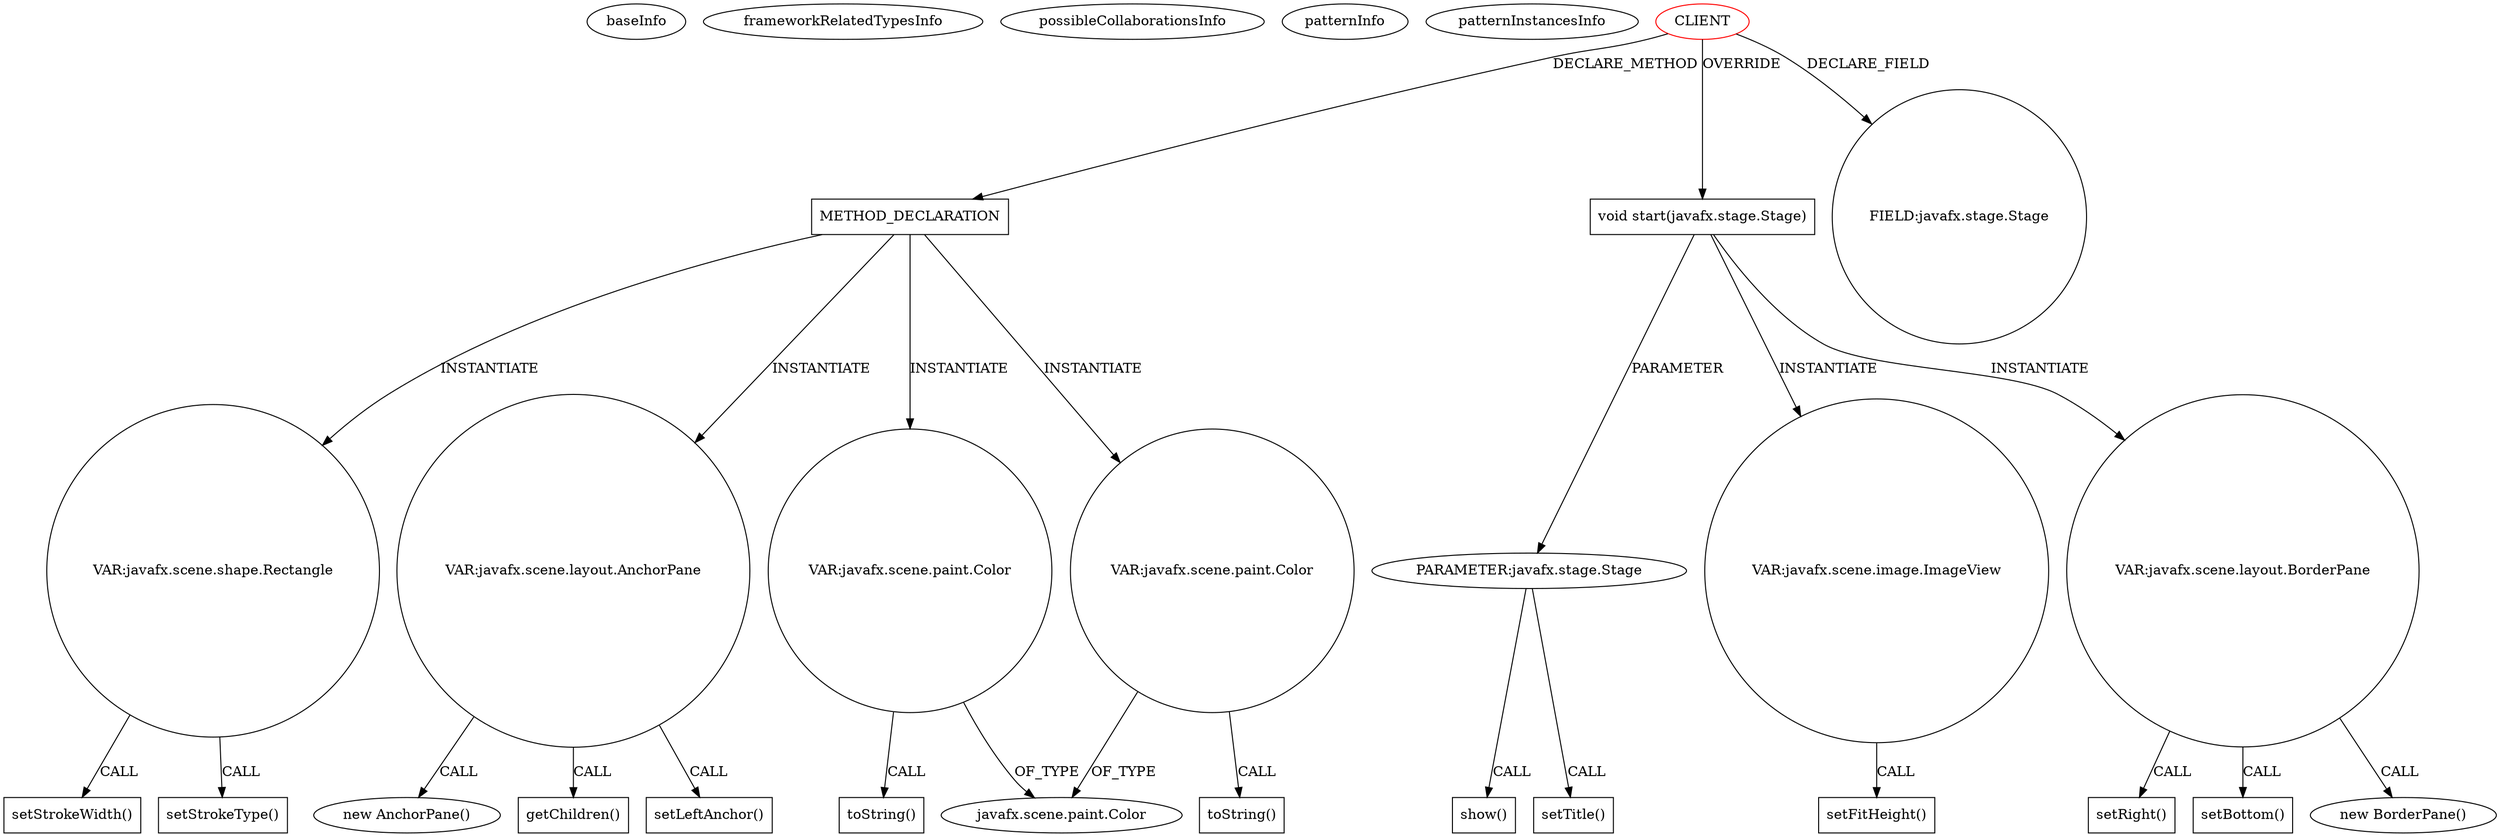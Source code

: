 digraph {
baseInfo[graphId=2966,category="pattern",isAnonymous=false,possibleRelation=false]
frameworkRelatedTypesInfo[]
possibleCollaborationsInfo[]
patternInfo[frequency=2.0,patternRootClient=0]
patternInstancesInfo[0="Baschdl578-ColorReduction~/Baschdl578-ColorReduction/ColorReduction-master/src/main/java/edu/kit/ipd/swt1/SimpleColorReduction/UI.java~UI~149",1="Baschdl578-ColorReduction~/Baschdl578-ColorReduction/ColorReduction-master/src/main/java/edu/kit/ipd/swt1/SimpleColorReduction/PluginUI.java~PluginUI~157"]
174[label="new AnchorPane()",vertexType="CONSTRUCTOR_CALL",isFrameworkType=false]
175[label="VAR:javafx.scene.layout.AnchorPane",vertexType="VARIABLE_EXPRESION",isFrameworkType=false,shape=circle]
47[label="METHOD_DECLARATION",vertexType="CLIENT_METHOD_DECLARATION",isFrameworkType=false,shape=box]
0[label="CLIENT",vertexType="ROOT_CLIENT_CLASS_DECLARATION",isFrameworkType=false,color=red]
8[label="void start(javafx.stage.Stage)",vertexType="OVERRIDING_METHOD_DECLARATION",isFrameworkType=false,shape=box]
23[label="VAR:javafx.scene.layout.BorderPane",vertexType="VARIABLE_EXPRESION",isFrameworkType=false,shape=circle]
33[label="setRight()",vertexType="INSIDE_CALL",isFrameworkType=false,shape=box]
9[label="PARAMETER:javafx.stage.Stage",vertexType="PARAMETER_DECLARATION",isFrameworkType=false]
42[label="show()",vertexType="INSIDE_CALL",isFrameworkType=false,shape=box]
195[label="getChildren()",vertexType="INSIDE_CALL",isFrameworkType=false,shape=box]
153[label="VAR:javafx.scene.paint.Color",vertexType="VARIABLE_EXPRESION",isFrameworkType=false,shape=circle]
65[label="javafx.scene.paint.Color",vertexType="FRAMEWORK_CLASS_TYPE",isFrameworkType=false]
63[label="VAR:javafx.scene.paint.Color",vertexType="VARIABLE_EXPRESION",isFrameworkType=false,shape=circle]
64[label="toString()",vertexType="INSIDE_CALL",isFrameworkType=false,shape=box]
154[label="toString()",vertexType="INSIDE_CALL",isFrameworkType=false,shape=box]
2[label="FIELD:javafx.stage.Stage",vertexType="FIELD_DECLARATION",isFrameworkType=false,shape=circle]
35[label="setBottom()",vertexType="INSIDE_CALL",isFrameworkType=false,shape=box]
22[label="new BorderPane()",vertexType="CONSTRUCTOR_CALL",isFrameworkType=false]
17[label="VAR:javafx.scene.image.ImageView",vertexType="VARIABLE_EXPRESION",isFrameworkType=false,shape=circle]
21[label="setFitHeight()",vertexType="INSIDE_CALL",isFrameworkType=false,shape=box]
141[label="VAR:javafx.scene.shape.Rectangle",vertexType="VARIABLE_EXPRESION",isFrameworkType=false,shape=circle]
164[label="setStrokeWidth()",vertexType="INSIDE_CALL",isFrameworkType=false,shape=box]
166[label="setStrokeType()",vertexType="INSIDE_CALL",isFrameworkType=false,shape=box]
12[label="setTitle()",vertexType="INSIDE_CALL",isFrameworkType=false,shape=box]
190[label="setLeftAnchor()",vertexType="INSIDE_CALL",isFrameworkType=false,shape=box]
0->2[label="DECLARE_FIELD"]
141->164[label="CALL"]
153->65[label="OF_TYPE"]
23->35[label="CALL"]
23->33[label="CALL"]
47->175[label="INSTANTIATE"]
8->17[label="INSTANTIATE"]
0->47[label="DECLARE_METHOD"]
8->23[label="INSTANTIATE"]
9->12[label="CALL"]
23->22[label="CALL"]
175->174[label="CALL"]
175->190[label="CALL"]
47->63[label="INSTANTIATE"]
0->8[label="OVERRIDE"]
175->195[label="CALL"]
8->9[label="PARAMETER"]
63->65[label="OF_TYPE"]
63->64[label="CALL"]
47->141[label="INSTANTIATE"]
141->166[label="CALL"]
153->154[label="CALL"]
9->42[label="CALL"]
47->153[label="INSTANTIATE"]
17->21[label="CALL"]
}
